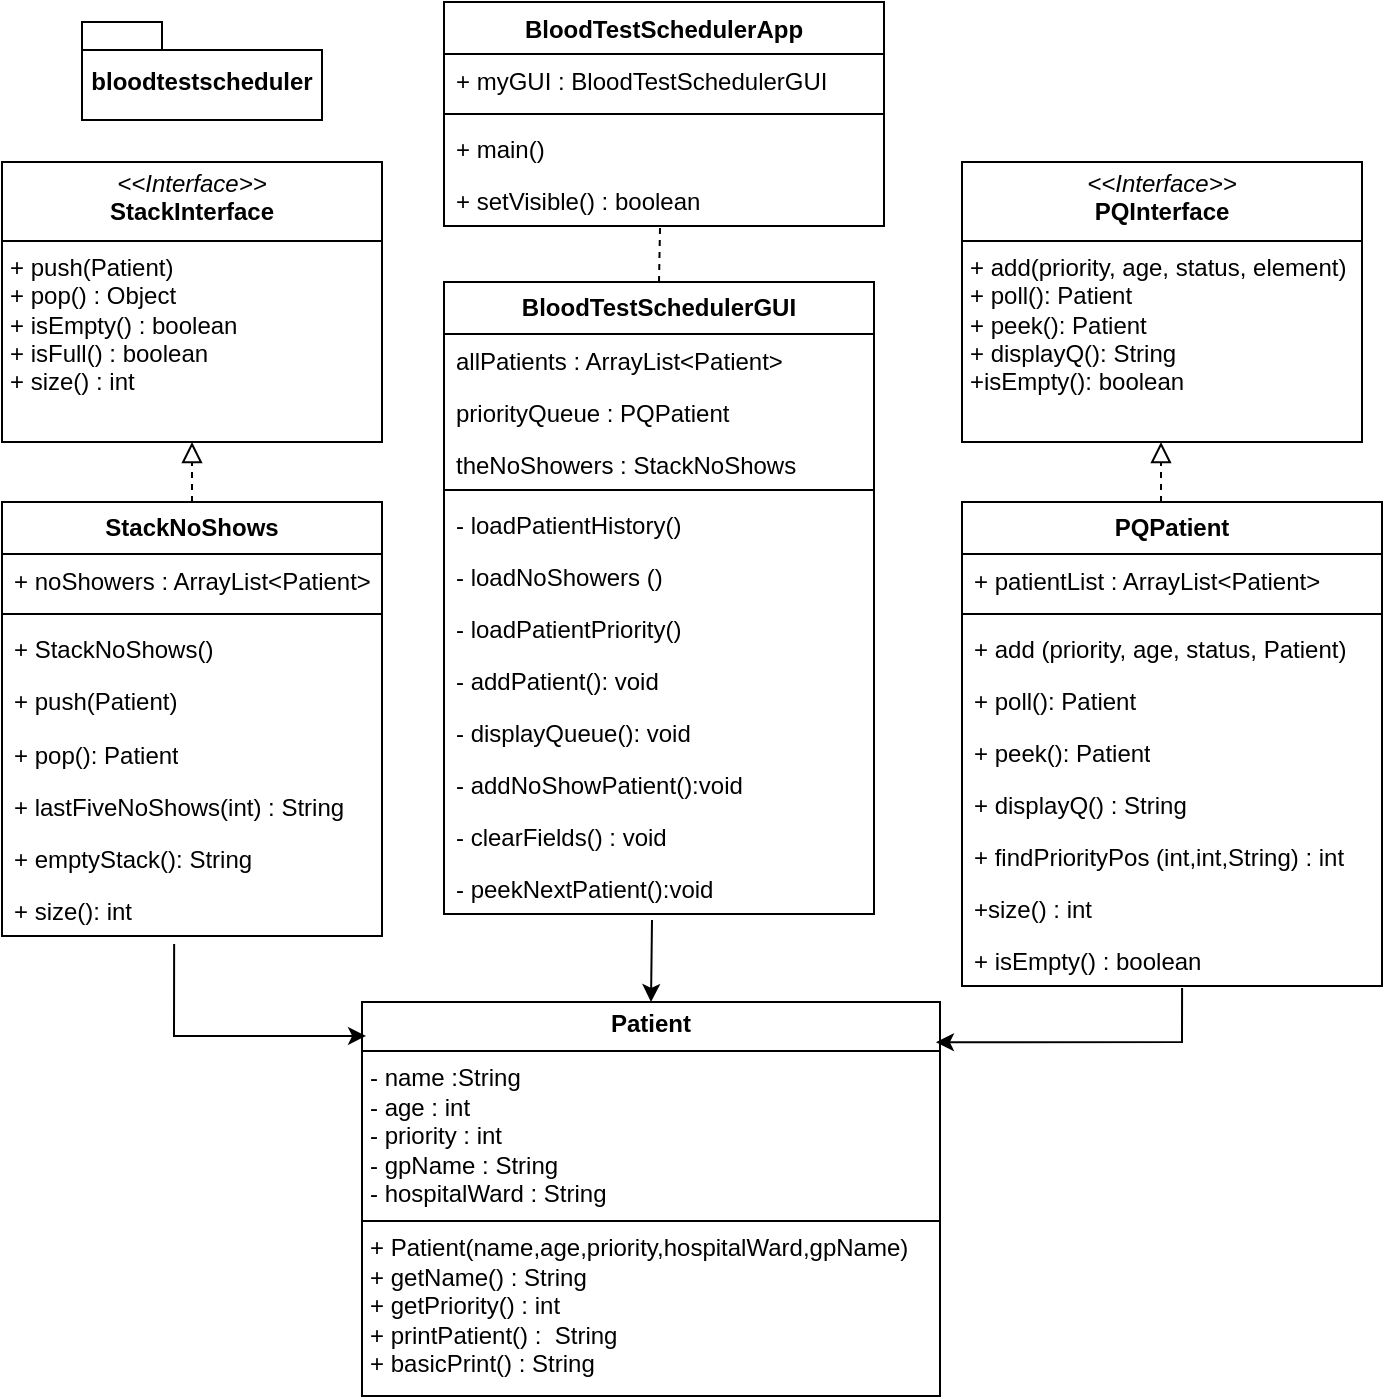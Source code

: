 <mxfile version="26.1.1">
  <diagram name="Page-1" id="cwnC-bsThbJ_BEjy0n1V">
    <mxGraphModel dx="1706" dy="714" grid="1" gridSize="10" guides="1" tooltips="1" connect="1" arrows="1" fold="1" page="1" pageScale="1" pageWidth="827" pageHeight="583" math="0" shadow="0">
      <root>
        <mxCell id="0" />
        <mxCell id="1" parent="0" />
        <mxCell id="KxLatgLH1o8LrLsqq7AK-2" value="&lt;p style=&quot;margin:0px;margin-top:4px;text-align:center;&quot;&gt;&lt;i&gt;&amp;lt;&amp;lt;Interface&amp;gt;&amp;gt;&lt;/i&gt;&lt;br&gt;&lt;b&gt;StackInterface&lt;/b&gt;&lt;/p&gt;&lt;hr size=&quot;1&quot; style=&quot;border-style:solid;&quot;&gt;&lt;p style=&quot;margin:0px;margin-left:4px;&quot;&gt;+ push(Patient)&lt;br&gt;+ pop() : Object&lt;/p&gt;&lt;p style=&quot;margin:0px;margin-left:4px;&quot;&gt;+ isEmpty() : boolean&lt;/p&gt;&lt;p style=&quot;margin:0px;margin-left:4px;&quot;&gt;+ isFull() : boolean&lt;/p&gt;&lt;p style=&quot;margin:0px;margin-left:4px;&quot;&gt;+ size() : int&lt;/p&gt;" style="verticalAlign=top;align=left;overflow=fill;html=1;whiteSpace=wrap;" parent="1" vertex="1">
          <mxGeometry x="80" y="90" width="190" height="140" as="geometry" />
        </mxCell>
        <mxCell id="KxLatgLH1o8LrLsqq7AK-7" value="&lt;b&gt;BloodTestSchedulerGUI&lt;/b&gt;" style="swimlane;fontStyle=0;childLayout=stackLayout;horizontal=1;startSize=26;fillColor=none;horizontalStack=0;resizeParent=1;resizeParentMax=0;resizeLast=0;collapsible=1;marginBottom=0;whiteSpace=wrap;html=1;" parent="1" vertex="1">
          <mxGeometry x="301" y="150" width="215" height="316" as="geometry" />
        </mxCell>
        <mxCell id="KxLatgLH1o8LrLsqq7AK-8" value="allPatients : ArrayList&amp;lt;Patient&amp;gt;" style="text;strokeColor=none;fillColor=none;align=left;verticalAlign=top;spacingLeft=4;spacingRight=4;overflow=hidden;rotatable=0;points=[[0,0.5],[1,0.5]];portConstraint=eastwest;whiteSpace=wrap;html=1;" parent="KxLatgLH1o8LrLsqq7AK-7" vertex="1">
          <mxGeometry y="26" width="215" height="26" as="geometry" />
        </mxCell>
        <mxCell id="KxLatgLH1o8LrLsqq7AK-9" value="priorityQueue : PQPatient" style="text;strokeColor=none;fillColor=none;align=left;verticalAlign=top;spacingLeft=4;spacingRight=4;overflow=hidden;rotatable=0;points=[[0,0.5],[1,0.5]];portConstraint=eastwest;whiteSpace=wrap;html=1;" parent="KxLatgLH1o8LrLsqq7AK-7" vertex="1">
          <mxGeometry y="52" width="215" height="26" as="geometry" />
        </mxCell>
        <mxCell id="KxLatgLH1o8LrLsqq7AK-10" value="theNoShowers : StackNoShows" style="text;strokeColor=none;fillColor=none;align=left;verticalAlign=top;spacingLeft=4;spacingRight=4;overflow=hidden;rotatable=0;points=[[0,0.5],[1,0.5]];portConstraint=eastwest;whiteSpace=wrap;html=1;" parent="KxLatgLH1o8LrLsqq7AK-7" vertex="1">
          <mxGeometry y="78" width="215" height="22" as="geometry" />
        </mxCell>
        <mxCell id="FDG9y0_pB1tH5YfJSZ4T-20" value="" style="line;strokeWidth=1;fillColor=none;align=left;verticalAlign=middle;spacingTop=-1;spacingLeft=3;spacingRight=3;rotatable=0;labelPosition=right;points=[];portConstraint=eastwest;strokeColor=inherit;" parent="KxLatgLH1o8LrLsqq7AK-7" vertex="1">
          <mxGeometry y="100" width="215" height="8" as="geometry" />
        </mxCell>
        <mxCell id="FDG9y0_pB1tH5YfJSZ4T-24" value="- loadPatientHistory()" style="text;strokeColor=none;fillColor=none;align=left;verticalAlign=top;spacingLeft=4;spacingRight=4;overflow=hidden;rotatable=0;points=[[0,0.5],[1,0.5]];portConstraint=eastwest;whiteSpace=wrap;html=1;" parent="KxLatgLH1o8LrLsqq7AK-7" vertex="1">
          <mxGeometry y="108" width="215" height="26" as="geometry" />
        </mxCell>
        <mxCell id="FDG9y0_pB1tH5YfJSZ4T-25" value="- loadNoShowers ()" style="text;strokeColor=none;fillColor=none;align=left;verticalAlign=top;spacingLeft=4;spacingRight=4;overflow=hidden;rotatable=0;points=[[0,0.5],[1,0.5]];portConstraint=eastwest;whiteSpace=wrap;html=1;" parent="KxLatgLH1o8LrLsqq7AK-7" vertex="1">
          <mxGeometry y="134" width="215" height="26" as="geometry" />
        </mxCell>
        <mxCell id="FDG9y0_pB1tH5YfJSZ4T-22" value="- loadPatientPriority()" style="text;strokeColor=none;fillColor=none;align=left;verticalAlign=top;spacingLeft=4;spacingRight=4;overflow=hidden;rotatable=0;points=[[0,0.5],[1,0.5]];portConstraint=eastwest;whiteSpace=wrap;html=1;" parent="KxLatgLH1o8LrLsqq7AK-7" vertex="1">
          <mxGeometry y="160" width="215" height="26" as="geometry" />
        </mxCell>
        <mxCell id="FDG9y0_pB1tH5YfJSZ4T-18" value="- addPatient(): void&lt;span style=&quot;white-space: pre;&quot;&gt;&#x9;&lt;/span&gt;&lt;div&gt;&lt;br&gt;&lt;/div&gt;" style="text;strokeColor=none;fillColor=none;align=left;verticalAlign=top;spacingLeft=4;spacingRight=4;overflow=hidden;rotatable=0;points=[[0,0.5],[1,0.5]];portConstraint=eastwest;whiteSpace=wrap;html=1;" parent="KxLatgLH1o8LrLsqq7AK-7" vertex="1">
          <mxGeometry y="186" width="215" height="26" as="geometry" />
        </mxCell>
        <mxCell id="FDG9y0_pB1tH5YfJSZ4T-19" value="- displayQueue(): void" style="text;strokeColor=none;fillColor=none;align=left;verticalAlign=top;spacingLeft=4;spacingRight=4;overflow=hidden;rotatable=0;points=[[0,0.5],[1,0.5]];portConstraint=eastwest;whiteSpace=wrap;html=1;" parent="KxLatgLH1o8LrLsqq7AK-7" vertex="1">
          <mxGeometry y="212" width="215" height="26" as="geometry" />
        </mxCell>
        <mxCell id="FDG9y0_pB1tH5YfJSZ4T-21" value="- addNoShowPatient():void" style="text;strokeColor=none;fillColor=none;align=left;verticalAlign=top;spacingLeft=4;spacingRight=4;overflow=hidden;rotatable=0;points=[[0,0.5],[1,0.5]];portConstraint=eastwest;whiteSpace=wrap;html=1;" parent="KxLatgLH1o8LrLsqq7AK-7" vertex="1">
          <mxGeometry y="238" width="215" height="26" as="geometry" />
        </mxCell>
        <mxCell id="FDG9y0_pB1tH5YfJSZ4T-23" value="- clearFields() : void" style="text;strokeColor=none;fillColor=none;align=left;verticalAlign=top;spacingLeft=4;spacingRight=4;overflow=hidden;rotatable=0;points=[[0,0.5],[1,0.5]];portConstraint=eastwest;whiteSpace=wrap;html=1;" parent="KxLatgLH1o8LrLsqq7AK-7" vertex="1">
          <mxGeometry y="264" width="215" height="26" as="geometry" />
        </mxCell>
        <mxCell id="FDG9y0_pB1tH5YfJSZ4T-17" value="- peekNextPatient():void" style="text;strokeColor=none;fillColor=none;align=left;verticalAlign=top;spacingLeft=4;spacingRight=4;overflow=hidden;rotatable=0;points=[[0,0.5],[1,0.5]];portConstraint=eastwest;whiteSpace=wrap;html=1;" parent="KxLatgLH1o8LrLsqq7AK-7" vertex="1">
          <mxGeometry y="290" width="215" height="26" as="geometry" />
        </mxCell>
        <mxCell id="KxLatgLH1o8LrLsqq7AK-19" value="&lt;b&gt;PQPatient&lt;/b&gt;" style="swimlane;fontStyle=0;childLayout=stackLayout;horizontal=1;startSize=26;fillColor=none;horizontalStack=0;resizeParent=1;resizeParentMax=0;resizeLast=0;collapsible=1;marginBottom=0;whiteSpace=wrap;html=1;" parent="1" vertex="1">
          <mxGeometry x="560" y="260" width="210" height="242" as="geometry" />
        </mxCell>
        <mxCell id="KxLatgLH1o8LrLsqq7AK-20" value="+ patientList : ArrayList&amp;lt;Patient&amp;gt;" style="text;strokeColor=none;fillColor=none;align=left;verticalAlign=top;spacingLeft=4;spacingRight=4;overflow=hidden;rotatable=0;points=[[0,0.5],[1,0.5]];portConstraint=eastwest;whiteSpace=wrap;html=1;" parent="KxLatgLH1o8LrLsqq7AK-19" vertex="1">
          <mxGeometry y="26" width="210" height="26" as="geometry" />
        </mxCell>
        <mxCell id="FDG9y0_pB1tH5YfJSZ4T-47" value="" style="line;strokeWidth=1;fillColor=none;align=left;verticalAlign=middle;spacingTop=-1;spacingLeft=3;spacingRight=3;rotatable=0;labelPosition=right;points=[];portConstraint=eastwest;strokeColor=inherit;" parent="KxLatgLH1o8LrLsqq7AK-19" vertex="1">
          <mxGeometry y="52" width="210" height="8" as="geometry" />
        </mxCell>
        <mxCell id="KxLatgLH1o8LrLsqq7AK-21" value="+ add (priority, age, status, Patient)" style="text;strokeColor=none;fillColor=none;align=left;verticalAlign=top;spacingLeft=4;spacingRight=4;overflow=hidden;rotatable=0;points=[[0,0.5],[1,0.5]];portConstraint=eastwest;whiteSpace=wrap;html=1;" parent="KxLatgLH1o8LrLsqq7AK-19" vertex="1">
          <mxGeometry y="60" width="210" height="26" as="geometry" />
        </mxCell>
        <mxCell id="KxLatgLH1o8LrLsqq7AK-22" value="+ poll(): Patient&lt;div&gt;&lt;br&gt;&lt;/div&gt;" style="text;strokeColor=none;fillColor=none;align=left;verticalAlign=top;spacingLeft=4;spacingRight=4;overflow=hidden;rotatable=0;points=[[0,0.5],[1,0.5]];portConstraint=eastwest;whiteSpace=wrap;html=1;" parent="KxLatgLH1o8LrLsqq7AK-19" vertex="1">
          <mxGeometry y="86" width="210" height="26" as="geometry" />
        </mxCell>
        <mxCell id="FDG9y0_pB1tH5YfJSZ4T-48" value="+ peek(): Patient" style="text;strokeColor=none;fillColor=none;align=left;verticalAlign=top;spacingLeft=4;spacingRight=4;overflow=hidden;rotatable=0;points=[[0,0.5],[1,0.5]];portConstraint=eastwest;whiteSpace=wrap;html=1;" parent="KxLatgLH1o8LrLsqq7AK-19" vertex="1">
          <mxGeometry y="112" width="210" height="26" as="geometry" />
        </mxCell>
        <mxCell id="FDG9y0_pB1tH5YfJSZ4T-49" value="+ displayQ() : String" style="text;strokeColor=none;fillColor=none;align=left;verticalAlign=top;spacingLeft=4;spacingRight=4;overflow=hidden;rotatable=0;points=[[0,0.5],[1,0.5]];portConstraint=eastwest;whiteSpace=wrap;html=1;" parent="KxLatgLH1o8LrLsqq7AK-19" vertex="1">
          <mxGeometry y="138" width="210" height="26" as="geometry" />
        </mxCell>
        <mxCell id="FDG9y0_pB1tH5YfJSZ4T-50" value="+ findPriorityPos (int,int,String) : int" style="text;strokeColor=none;fillColor=none;align=left;verticalAlign=top;spacingLeft=4;spacingRight=4;overflow=hidden;rotatable=0;points=[[0,0.5],[1,0.5]];portConstraint=eastwest;whiteSpace=wrap;html=1;" parent="KxLatgLH1o8LrLsqq7AK-19" vertex="1">
          <mxGeometry y="164" width="210" height="26" as="geometry" />
        </mxCell>
        <mxCell id="FDG9y0_pB1tH5YfJSZ4T-51" value="+size() : int" style="text;strokeColor=none;fillColor=none;align=left;verticalAlign=top;spacingLeft=4;spacingRight=4;overflow=hidden;rotatable=0;points=[[0,0.5],[1,0.5]];portConstraint=eastwest;whiteSpace=wrap;html=1;" parent="KxLatgLH1o8LrLsqq7AK-19" vertex="1">
          <mxGeometry y="190" width="210" height="26" as="geometry" />
        </mxCell>
        <mxCell id="FDG9y0_pB1tH5YfJSZ4T-52" value="+ isEmpty() : boolean" style="text;strokeColor=none;fillColor=none;align=left;verticalAlign=top;spacingLeft=4;spacingRight=4;overflow=hidden;rotatable=0;points=[[0,0.5],[1,0.5]];portConstraint=eastwest;whiteSpace=wrap;html=1;" parent="KxLatgLH1o8LrLsqq7AK-19" vertex="1">
          <mxGeometry y="216" width="210" height="26" as="geometry" />
        </mxCell>
        <mxCell id="FDG9y0_pB1tH5YfJSZ4T-3" value="bloodtestscheduler" style="shape=folder;fontStyle=1;spacingTop=10;tabWidth=40;tabHeight=14;tabPosition=left;html=1;whiteSpace=wrap;" parent="1" vertex="1">
          <mxGeometry x="120" y="20" width="120" height="49" as="geometry" />
        </mxCell>
        <mxCell id="FDG9y0_pB1tH5YfJSZ4T-11" value="BloodTestSchedulerApp" style="swimlane;fontStyle=1;align=center;verticalAlign=top;childLayout=stackLayout;horizontal=1;startSize=26;horizontalStack=0;resizeParent=1;resizeParentMax=0;resizeLast=0;collapsible=1;marginBottom=0;whiteSpace=wrap;html=1;" parent="1" vertex="1">
          <mxGeometry x="301" y="10" width="220" height="112" as="geometry" />
        </mxCell>
        <mxCell id="FDG9y0_pB1tH5YfJSZ4T-12" value="+ myGUI : BloodTestSchedulerGUI" style="text;strokeColor=none;fillColor=none;align=left;verticalAlign=top;spacingLeft=4;spacingRight=4;overflow=hidden;rotatable=0;points=[[0,0.5],[1,0.5]];portConstraint=eastwest;whiteSpace=wrap;html=1;" parent="FDG9y0_pB1tH5YfJSZ4T-11" vertex="1">
          <mxGeometry y="26" width="220" height="26" as="geometry" />
        </mxCell>
        <mxCell id="FDG9y0_pB1tH5YfJSZ4T-13" value="" style="line;strokeWidth=1;fillColor=none;align=left;verticalAlign=middle;spacingTop=-1;spacingLeft=3;spacingRight=3;rotatable=0;labelPosition=right;points=[];portConstraint=eastwest;strokeColor=inherit;" parent="FDG9y0_pB1tH5YfJSZ4T-11" vertex="1">
          <mxGeometry y="52" width="220" height="8" as="geometry" />
        </mxCell>
        <mxCell id="FDG9y0_pB1tH5YfJSZ4T-14" value="+ main()" style="text;strokeColor=none;fillColor=none;align=left;verticalAlign=top;spacingLeft=4;spacingRight=4;overflow=hidden;rotatable=0;points=[[0,0.5],[1,0.5]];portConstraint=eastwest;whiteSpace=wrap;html=1;" parent="FDG9y0_pB1tH5YfJSZ4T-11" vertex="1">
          <mxGeometry y="60" width="220" height="26" as="geometry" />
        </mxCell>
        <mxCell id="FDG9y0_pB1tH5YfJSZ4T-15" value="+ setVisible() : boolean" style="text;strokeColor=none;fillColor=none;align=left;verticalAlign=top;spacingLeft=4;spacingRight=4;overflow=hidden;rotatable=0;points=[[0,0.5],[1,0.5]];portConstraint=eastwest;whiteSpace=wrap;html=1;" parent="FDG9y0_pB1tH5YfJSZ4T-11" vertex="1">
          <mxGeometry y="86" width="220" height="26" as="geometry" />
        </mxCell>
        <mxCell id="FDG9y0_pB1tH5YfJSZ4T-34" value="&lt;b&gt;StackNoShows&lt;/b&gt;" style="swimlane;fontStyle=0;childLayout=stackLayout;horizontal=1;startSize=26;fillColor=none;horizontalStack=0;resizeParent=1;resizeParentMax=0;resizeLast=0;collapsible=1;marginBottom=0;whiteSpace=wrap;html=1;" parent="1" vertex="1">
          <mxGeometry x="80" y="260" width="190" height="217" as="geometry" />
        </mxCell>
        <mxCell id="FDG9y0_pB1tH5YfJSZ4T-37" value="+ noShowers : ArrayList&amp;lt;Patient&amp;gt;" style="text;strokeColor=none;fillColor=none;align=left;verticalAlign=top;spacingLeft=4;spacingRight=4;overflow=hidden;rotatable=0;points=[[0,0.5],[1,0.5]];portConstraint=eastwest;whiteSpace=wrap;html=1;" parent="FDG9y0_pB1tH5YfJSZ4T-34" vertex="1">
          <mxGeometry y="26" width="190" height="26" as="geometry" />
        </mxCell>
        <mxCell id="FDG9y0_pB1tH5YfJSZ4T-38" value="" style="line;strokeWidth=1;fillColor=none;align=left;verticalAlign=middle;spacingTop=-1;spacingLeft=3;spacingRight=3;rotatable=0;labelPosition=right;points=[];portConstraint=eastwest;strokeColor=inherit;" parent="FDG9y0_pB1tH5YfJSZ4T-34" vertex="1">
          <mxGeometry y="52" width="190" height="8" as="geometry" />
        </mxCell>
        <mxCell id="FDG9y0_pB1tH5YfJSZ4T-39" value="+ StackNoShows()" style="text;strokeColor=none;fillColor=none;align=left;verticalAlign=top;spacingLeft=4;spacingRight=4;overflow=hidden;rotatable=0;points=[[0,0.5],[1,0.5]];portConstraint=eastwest;whiteSpace=wrap;html=1;" parent="FDG9y0_pB1tH5YfJSZ4T-34" vertex="1">
          <mxGeometry y="60" width="190" height="26" as="geometry" />
        </mxCell>
        <mxCell id="FDG9y0_pB1tH5YfJSZ4T-40" value="+ push(Patient)" style="text;strokeColor=none;fillColor=none;align=left;verticalAlign=top;spacingLeft=4;spacingRight=4;overflow=hidden;rotatable=0;points=[[0,0.5],[1,0.5]];portConstraint=eastwest;whiteSpace=wrap;html=1;" parent="FDG9y0_pB1tH5YfJSZ4T-34" vertex="1">
          <mxGeometry y="86" width="190" height="27" as="geometry" />
        </mxCell>
        <mxCell id="FDG9y0_pB1tH5YfJSZ4T-44" value="+ pop(): Patient" style="text;strokeColor=none;fillColor=none;align=left;verticalAlign=top;spacingLeft=4;spacingRight=4;overflow=hidden;rotatable=0;points=[[0,0.5],[1,0.5]];portConstraint=eastwest;whiteSpace=wrap;html=1;" parent="FDG9y0_pB1tH5YfJSZ4T-34" vertex="1">
          <mxGeometry y="113" width="190" height="26" as="geometry" />
        </mxCell>
        <mxCell id="FDG9y0_pB1tH5YfJSZ4T-45" value="+ lastFiveNoShows(int) : String" style="text;strokeColor=none;fillColor=none;align=left;verticalAlign=top;spacingLeft=4;spacingRight=4;overflow=hidden;rotatable=0;points=[[0,0.5],[1,0.5]];portConstraint=eastwest;whiteSpace=wrap;html=1;" parent="FDG9y0_pB1tH5YfJSZ4T-34" vertex="1">
          <mxGeometry y="139" width="190" height="26" as="geometry" />
        </mxCell>
        <mxCell id="FDG9y0_pB1tH5YfJSZ4T-43" value="+ emptyStack(): String" style="text;strokeColor=none;fillColor=none;align=left;verticalAlign=top;spacingLeft=4;spacingRight=4;overflow=hidden;rotatable=0;points=[[0,0.5],[1,0.5]];portConstraint=eastwest;whiteSpace=wrap;html=1;" parent="FDG9y0_pB1tH5YfJSZ4T-34" vertex="1">
          <mxGeometry y="165" width="190" height="26" as="geometry" />
        </mxCell>
        <mxCell id="FDG9y0_pB1tH5YfJSZ4T-46" value="+ size(): int" style="text;strokeColor=none;fillColor=none;align=left;verticalAlign=top;spacingLeft=4;spacingRight=4;overflow=hidden;rotatable=0;points=[[0,0.5],[1,0.5]];portConstraint=eastwest;whiteSpace=wrap;html=1;" parent="FDG9y0_pB1tH5YfJSZ4T-34" vertex="1">
          <mxGeometry y="191" width="190" height="26" as="geometry" />
        </mxCell>
        <mxCell id="FDG9y0_pB1tH5YfJSZ4T-53" value="&lt;p style=&quot;margin:0px;margin-top:4px;text-align:center;&quot;&gt;&lt;i&gt;&amp;lt;&amp;lt;Interface&amp;gt;&amp;gt;&lt;/i&gt;&lt;br&gt;&lt;b&gt;PQInterface&lt;/b&gt;&lt;/p&gt;&lt;hr size=&quot;1&quot; style=&quot;border-style:solid;&quot;&gt;&lt;p style=&quot;margin:0px;margin-left:4px;&quot;&gt;+ add(priority, age, status, element)&lt;br&gt;+ poll(): Patient&lt;/p&gt;&lt;p style=&quot;margin:0px;margin-left:4px;&quot;&gt;+ peek(): Patient&lt;/p&gt;&lt;p style=&quot;margin:0px;margin-left:4px;&quot;&gt;+ displayQ(): String&lt;/p&gt;&lt;p style=&quot;margin:0px;margin-left:4px;&quot;&gt;+isEmpty(): boolean&lt;/p&gt;" style="verticalAlign=top;align=left;overflow=fill;html=1;whiteSpace=wrap;" parent="1" vertex="1">
          <mxGeometry x="560" y="90" width="200" height="140" as="geometry" />
        </mxCell>
        <mxCell id="FDG9y0_pB1tH5YfJSZ4T-55" value="&lt;p style=&quot;margin:0px;margin-top:4px;text-align:center;&quot;&gt;&lt;b&gt;Patient&lt;/b&gt;&lt;/p&gt;&lt;hr size=&quot;1&quot; style=&quot;border-style:solid;&quot;&gt;&lt;p style=&quot;margin:0px;margin-left:4px;&quot;&gt;- name :String&lt;/p&gt;&lt;p style=&quot;margin:0px;margin-left:4px;&quot;&gt;- age : int&lt;/p&gt;&lt;p style=&quot;margin:0px;margin-left:4px;&quot;&gt;- priority : int&lt;/p&gt;&lt;p style=&quot;margin:0px;margin-left:4px;&quot;&gt;- gpName : String&lt;/p&gt;&lt;p style=&quot;margin:0px;margin-left:4px;&quot;&gt;- hospitalWard : String&lt;/p&gt;&lt;hr size=&quot;1&quot; style=&quot;border-style:solid;&quot;&gt;&lt;p style=&quot;margin:0px;margin-left:4px;&quot;&gt;+ Patient(name,age,priority,hospitalWard,gpName)&lt;/p&gt;&lt;p style=&quot;margin:0px;margin-left:4px;&quot;&gt;+ getName() : String&lt;/p&gt;&lt;p style=&quot;margin:0px;margin-left:4px;&quot;&gt;+ getPriority() : int&lt;/p&gt;&lt;p style=&quot;margin:0px;margin-left:4px;&quot;&gt;+ printPatient() :&amp;nbsp; String&lt;/p&gt;&lt;p style=&quot;margin:0px;margin-left:4px;&quot;&gt;+ basicPrint() : String&lt;/p&gt;&lt;p style=&quot;margin:0px;margin-left:4px;&quot;&gt;&lt;br&gt;&lt;/p&gt;" style="verticalAlign=top;align=left;overflow=fill;html=1;whiteSpace=wrap;" parent="1" vertex="1">
          <mxGeometry x="260" y="510" width="289" height="197" as="geometry" />
        </mxCell>
        <mxCell id="FDG9y0_pB1tH5YfJSZ4T-56" value="" style="endArrow=block;startArrow=none;endFill=0;startFill=0;endSize=8;html=1;verticalAlign=bottom;dashed=1;labelBackgroundColor=none;rounded=0;entryX=0.5;entryY=1;entryDx=0;entryDy=0;exitX=0.5;exitY=0;exitDx=0;exitDy=0;" parent="1" source="FDG9y0_pB1tH5YfJSZ4T-34" target="KxLatgLH1o8LrLsqq7AK-2" edge="1">
          <mxGeometry width="160" relative="1" as="geometry">
            <mxPoint x="10" y="240" as="sourcePoint" />
            <mxPoint x="170" y="240" as="targetPoint" />
            <Array as="points">
              <mxPoint x="175" y="250" />
            </Array>
          </mxGeometry>
        </mxCell>
        <mxCell id="R2HTFKqdTSLrv9cYbz0Z-1" value="" style="endArrow=block;startArrow=none;endFill=0;startFill=0;endSize=8;html=1;verticalAlign=bottom;dashed=1;labelBackgroundColor=none;rounded=0;entryX=0.5;entryY=1;entryDx=0;entryDy=0;exitX=0.5;exitY=0;exitDx=0;exitDy=0;" edge="1" parent="1">
          <mxGeometry width="160" relative="1" as="geometry">
            <mxPoint x="659.5" y="260" as="sourcePoint" />
            <mxPoint x="659.5" y="230" as="targetPoint" />
            <Array as="points">
              <mxPoint x="659.5" y="250" />
              <mxPoint x="659.5" y="240" />
            </Array>
          </mxGeometry>
        </mxCell>
        <mxCell id="R2HTFKqdTSLrv9cYbz0Z-3" value="" style="endArrow=none;dashed=1;html=1;rounded=0;entryX=0.491;entryY=1;entryDx=0;entryDy=0;entryPerimeter=0;exitX=0.5;exitY=0;exitDx=0;exitDy=0;" edge="1" parent="1" source="KxLatgLH1o8LrLsqq7AK-7" target="FDG9y0_pB1tH5YfJSZ4T-15">
          <mxGeometry width="50" height="50" relative="1" as="geometry">
            <mxPoint x="400" y="160" as="sourcePoint" />
            <mxPoint x="410" y="130" as="targetPoint" />
          </mxGeometry>
        </mxCell>
        <mxCell id="R2HTFKqdTSLrv9cYbz0Z-4" value="" style="endArrow=classic;html=1;rounded=0;entryX=0.007;entryY=0.086;entryDx=0;entryDy=0;entryPerimeter=0;exitX=0.453;exitY=1.154;exitDx=0;exitDy=0;exitPerimeter=0;" edge="1" parent="1" source="FDG9y0_pB1tH5YfJSZ4T-46" target="FDG9y0_pB1tH5YfJSZ4T-55">
          <mxGeometry width="50" height="50" relative="1" as="geometry">
            <mxPoint x="130" y="570" as="sourcePoint" />
            <mxPoint x="180" y="520" as="targetPoint" />
            <Array as="points">
              <mxPoint x="166" y="527" />
            </Array>
          </mxGeometry>
        </mxCell>
        <mxCell id="R2HTFKqdTSLrv9cYbz0Z-5" value="" style="endArrow=classic;html=1;rounded=0;entryX=0.993;entryY=0.102;entryDx=0;entryDy=0;entryPerimeter=0;exitX=0.524;exitY=1.038;exitDx=0;exitDy=0;exitPerimeter=0;" edge="1" parent="1" source="FDG9y0_pB1tH5YfJSZ4T-52" target="FDG9y0_pB1tH5YfJSZ4T-55">
          <mxGeometry width="50" height="50" relative="1" as="geometry">
            <mxPoint x="590" y="510" as="sourcePoint" />
            <mxPoint x="686" y="539" as="targetPoint" />
            <Array as="points">
              <mxPoint x="670" y="530" />
            </Array>
          </mxGeometry>
        </mxCell>
        <mxCell id="R2HTFKqdTSLrv9cYbz0Z-6" value="" style="endArrow=classic;html=1;rounded=0;entryX=0.5;entryY=0;entryDx=0;entryDy=0;" edge="1" parent="1" target="FDG9y0_pB1tH5YfJSZ4T-55">
          <mxGeometry width="50" height="50" relative="1" as="geometry">
            <mxPoint x="405" y="469" as="sourcePoint" />
            <mxPoint x="420" y="470" as="targetPoint" />
          </mxGeometry>
        </mxCell>
      </root>
    </mxGraphModel>
  </diagram>
</mxfile>
